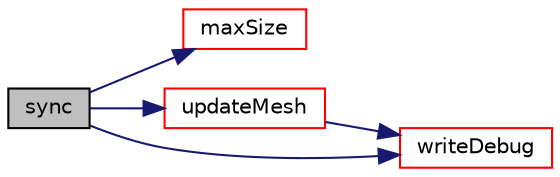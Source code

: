 digraph "sync"
{
  bgcolor="transparent";
  edge [fontname="Helvetica",fontsize="10",labelfontname="Helvetica",labelfontsize="10"];
  node [fontname="Helvetica",fontsize="10",shape=record];
  rankdir="LR";
  Node1 [label="sync",height=0.2,width=0.4,color="black", fillcolor="grey75", style="filled", fontcolor="black"];
  Node1 -> Node2 [color="midnightblue",fontsize="10",style="solid",fontname="Helvetica"];
  Node2 [label="maxSize",height=0.2,width=0.4,color="red",URL="$a00223.html#a77663cc066fa2fd1434f9dd0f5ef46d8",tooltip="Return max index+1. "];
  Node1 -> Node3 [color="midnightblue",fontsize="10",style="solid",fontname="Helvetica"];
  Node3 [label="updateMesh",height=0.2,width=0.4,color="red",URL="$a00223.html#ac7d581e56f61ad4d997421e3a7470d42",tooltip="Update any stored data for new labels. "];
  Node3 -> Node4 [color="midnightblue",fontsize="10",style="solid",fontname="Helvetica"];
  Node4 [label="writeDebug",height=0.2,width=0.4,color="red",URL="$a00223.html#a2e0459def09f570b9eec9aeabd517d5f",tooltip="Write maxLen items with label and coordinates. "];
  Node1 -> Node4 [color="midnightblue",fontsize="10",style="solid",fontname="Helvetica"];
}
